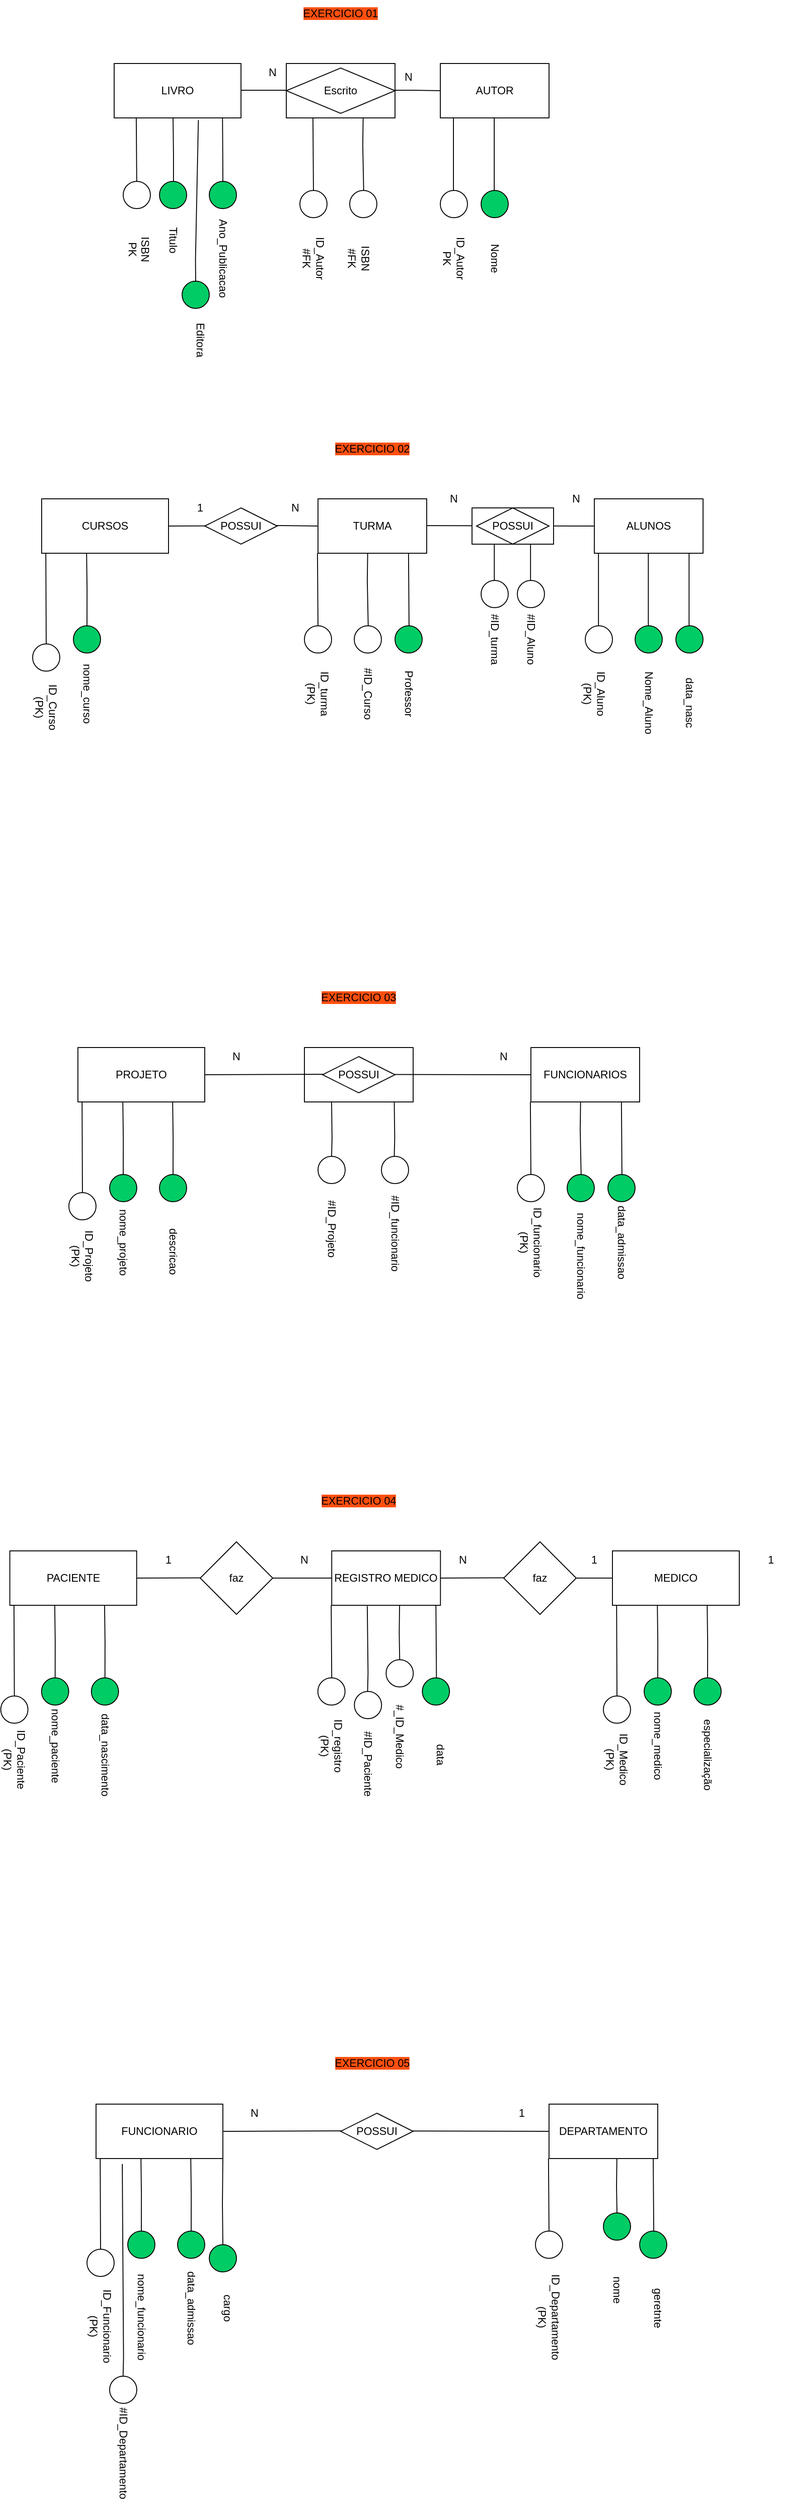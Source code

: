 <mxfile version="24.0.2" type="device">
  <diagram name="Page-1" id="LcC-b1PF1Xd6xPBBCu2K">
    <mxGraphModel dx="3910" dy="1310" grid="1" gridSize="10" guides="1" tooltips="1" connect="1" arrows="1" fold="1" page="1" pageScale="1" pageWidth="850" pageHeight="1100" math="0" shadow="0">
      <root>
        <mxCell id="0" />
        <mxCell id="1" parent="0" />
        <mxCell id="yq6flEP6wWiERsx3pFqE-195" value="" style="rounded=0;whiteSpace=wrap;html=1;" parent="1" vertex="1">
          <mxGeometry x="-490" y="1215" width="120" height="60" as="geometry" />
        </mxCell>
        <mxCell id="yq6flEP6wWiERsx3pFqE-2" value="LIVRO" style="rounded=0;whiteSpace=wrap;html=1;" parent="1" vertex="1">
          <mxGeometry x="-700" y="130" width="140" height="60" as="geometry" />
        </mxCell>
        <mxCell id="yq6flEP6wWiERsx3pFqE-4" value="AUTOR" style="rounded=0;whiteSpace=wrap;html=1;" parent="1" vertex="1">
          <mxGeometry x="-340" y="130" width="120" height="60" as="geometry" />
        </mxCell>
        <mxCell id="yq6flEP6wWiERsx3pFqE-14" value="" style="ellipse;whiteSpace=wrap;html=1;rounded=0;fillColor=#00CC66;" parent="1" vertex="1">
          <mxGeometry x="-650" y="260" width="30" height="30" as="geometry" />
        </mxCell>
        <mxCell id="yq6flEP6wWiERsx3pFqE-16" value="Titulo" style="text;html=1;align=center;verticalAlign=middle;whiteSpace=wrap;rounded=0;rotation=90;" parent="1" vertex="1">
          <mxGeometry x="-665" y="310" width="60" height="30" as="geometry" />
        </mxCell>
        <mxCell id="yq6flEP6wWiERsx3pFqE-22" value="" style="ellipse;whiteSpace=wrap;html=1;rounded=0;" parent="1" vertex="1">
          <mxGeometry x="-690" y="260" width="30" height="30" as="geometry" />
        </mxCell>
        <mxCell id="yq6flEP6wWiERsx3pFqE-35" value="&lt;div&gt;ISBN&lt;/div&gt;&lt;div&gt;PK&lt;/div&gt;&lt;div&gt;&lt;br&gt;&lt;/div&gt;" style="text;html=1;align=center;verticalAlign=middle;whiteSpace=wrap;rounded=0;rotation=90;" parent="1" vertex="1">
          <mxGeometry x="-710" y="320" width="60" height="30" as="geometry" />
        </mxCell>
        <mxCell id="yq6flEP6wWiERsx3pFqE-37" value="" style="ellipse;whiteSpace=wrap;html=1;rounded=0;fillColor=#00CC66;" parent="1" vertex="1">
          <mxGeometry x="-595" y="260" width="30" height="30" as="geometry" />
        </mxCell>
        <mxCell id="yq6flEP6wWiERsx3pFqE-43" value="Ano_Publicacao" style="text;html=1;align=center;verticalAlign=middle;whiteSpace=wrap;rounded=0;rotation=90;" parent="1" vertex="1">
          <mxGeometry x="-610" y="330" width="60" height="30" as="geometry" />
        </mxCell>
        <mxCell id="yq6flEP6wWiERsx3pFqE-45" value="" style="ellipse;whiteSpace=wrap;html=1;" parent="1" vertex="1">
          <mxGeometry x="-340" y="270" width="30" height="30" as="geometry" />
        </mxCell>
        <mxCell id="yq6flEP6wWiERsx3pFqE-46" value="" style="ellipse;whiteSpace=wrap;html=1;fillColor=#00CC66;" parent="1" vertex="1">
          <mxGeometry x="-295" y="270" width="30" height="30" as="geometry" />
        </mxCell>
        <mxCell id="yq6flEP6wWiERsx3pFqE-48" value="" style="endArrow=none;html=1;rounded=0;" parent="1" edge="1">
          <mxGeometry width="50" height="50" relative="1" as="geometry">
            <mxPoint x="-325.5" y="270" as="sourcePoint" />
            <mxPoint x="-325.5" y="190" as="targetPoint" />
          </mxGeometry>
        </mxCell>
        <mxCell id="yq6flEP6wWiERsx3pFqE-49" value="" style="endArrow=none;html=1;rounded=0;" parent="1" edge="1">
          <mxGeometry width="50" height="50" relative="1" as="geometry">
            <mxPoint x="-280.5" y="270" as="sourcePoint" />
            <mxPoint x="-280.5" y="190" as="targetPoint" />
          </mxGeometry>
        </mxCell>
        <mxCell id="yq6flEP6wWiERsx3pFqE-55" value="" style="endArrow=none;html=1;rounded=0;entryX=0.697;entryY=1.063;entryDx=0;entryDy=0;entryPerimeter=0;" parent="1" edge="1">
          <mxGeometry width="50" height="50" relative="1" as="geometry">
            <mxPoint x="-580" y="260" as="sourcePoint" />
            <mxPoint x="-580.4" y="190.0" as="targetPoint" />
            <Array as="points">
              <mxPoint x="-580.04" y="246.22" />
            </Array>
          </mxGeometry>
        </mxCell>
        <mxCell id="yq6flEP6wWiERsx3pFqE-56" value="" style="endArrow=none;html=1;rounded=0;" parent="1" edge="1">
          <mxGeometry width="50" height="50" relative="1" as="geometry">
            <mxPoint x="-675.09" y="260" as="sourcePoint" />
            <mxPoint x="-675.59" y="190" as="targetPoint" />
          </mxGeometry>
        </mxCell>
        <mxCell id="yq6flEP6wWiERsx3pFqE-57" value="" style="endArrow=none;html=1;rounded=0;" parent="1" edge="1">
          <mxGeometry width="50" height="50" relative="1" as="geometry">
            <mxPoint x="-634.5" y="260" as="sourcePoint" />
            <mxPoint x="-635" y="190" as="targetPoint" />
            <Array as="points">
              <mxPoint x="-634.5" y="230" />
            </Array>
          </mxGeometry>
        </mxCell>
        <mxCell id="yq6flEP6wWiERsx3pFqE-59" value="" style="endArrow=none;html=1;rounded=0;" parent="1" edge="1">
          <mxGeometry width="50" height="50" relative="1" as="geometry">
            <mxPoint x="-560" y="159.5" as="sourcePoint" />
            <mxPoint x="-500" y="159.5" as="targetPoint" />
            <Array as="points">
              <mxPoint x="-519.5" y="159.5" />
            </Array>
          </mxGeometry>
        </mxCell>
        <mxCell id="yq6flEP6wWiERsx3pFqE-60" value="" style="endArrow=none;html=1;rounded=0;entryX=0;entryY=0.5;entryDx=0;entryDy=0;" parent="1" target="yq6flEP6wWiERsx3pFqE-4" edge="1">
          <mxGeometry width="50" height="50" relative="1" as="geometry">
            <mxPoint x="-410" y="159.5" as="sourcePoint" />
            <mxPoint x="-350" y="159.5" as="targetPoint" />
            <Array as="points">
              <mxPoint x="-369.5" y="159.5" />
            </Array>
          </mxGeometry>
        </mxCell>
        <mxCell id="yq6flEP6wWiERsx3pFqE-65" value="ID_Autor&lt;div&gt;PK&lt;/div&gt;" style="text;html=1;align=center;verticalAlign=middle;whiteSpace=wrap;rounded=0;rotation=90;" parent="1" vertex="1">
          <mxGeometry x="-355" y="330" width="60" height="30" as="geometry" />
        </mxCell>
        <mxCell id="yq6flEP6wWiERsx3pFqE-66" value="Nome" style="text;html=1;align=center;verticalAlign=middle;whiteSpace=wrap;rounded=0;rotation=90;" parent="1" vertex="1">
          <mxGeometry x="-310" y="330" width="60" height="30" as="geometry" />
        </mxCell>
        <mxCell id="yq6flEP6wWiERsx3pFqE-73" value="N" style="text;html=1;align=center;verticalAlign=middle;whiteSpace=wrap;rounded=0;rotation=0;" parent="1" vertex="1">
          <mxGeometry x="-550" y="130" width="50" height="20" as="geometry" />
        </mxCell>
        <mxCell id="yq6flEP6wWiERsx3pFqE-74" value="N" style="text;html=1;align=center;verticalAlign=middle;whiteSpace=wrap;rounded=0;rotation=0;" parent="1" vertex="1">
          <mxGeometry x="-400" y="135" width="50" height="20" as="geometry" />
        </mxCell>
        <mxCell id="yq6flEP6wWiERsx3pFqE-77" value="" style="ellipse;whiteSpace=wrap;html=1;rounded=0;fillColor=#00CC66;" parent="1" vertex="1">
          <mxGeometry x="-625" y="370" width="30" height="30" as="geometry" />
        </mxCell>
        <mxCell id="yq6flEP6wWiERsx3pFqE-79" value="Editora" style="text;html=1;align=center;verticalAlign=middle;whiteSpace=wrap;rounded=0;rotation=90;" parent="1" vertex="1">
          <mxGeometry x="-635" y="420" width="60" height="30" as="geometry" />
        </mxCell>
        <mxCell id="yq6flEP6wWiERsx3pFqE-80" value="" style="endArrow=none;html=1;rounded=0;entryX=0.664;entryY=1.04;entryDx=0;entryDy=0;entryPerimeter=0;exitX=0.5;exitY=0;exitDx=0;exitDy=0;" parent="1" source="yq6flEP6wWiERsx3pFqE-77" target="yq6flEP6wWiERsx3pFqE-2" edge="1">
          <mxGeometry width="50" height="50" relative="1" as="geometry">
            <mxPoint x="-610.19" y="360" as="sourcePoint" />
            <mxPoint x="-610.59" y="290" as="targetPoint" />
            <Array as="points">
              <mxPoint x="-610.23" y="346.22" />
            </Array>
          </mxGeometry>
        </mxCell>
        <mxCell id="yq6flEP6wWiERsx3pFqE-81" value="" style="ellipse;whiteSpace=wrap;html=1;" parent="1" vertex="1">
          <mxGeometry x="-495" y="270" width="30" height="30" as="geometry" />
        </mxCell>
        <mxCell id="yq6flEP6wWiERsx3pFqE-82" value="ID_Autor&lt;div&gt;#FK&lt;/div&gt;" style="text;html=1;align=center;verticalAlign=middle;whiteSpace=wrap;rounded=0;rotation=90;" parent="1" vertex="1">
          <mxGeometry x="-510" y="330" width="60" height="30" as="geometry" />
        </mxCell>
        <mxCell id="yq6flEP6wWiERsx3pFqE-83" value="" style="ellipse;whiteSpace=wrap;html=1;rounded=0;" parent="1" vertex="1">
          <mxGeometry x="-440" y="270" width="30" height="30" as="geometry" />
        </mxCell>
        <mxCell id="yq6flEP6wWiERsx3pFqE-84" value="&lt;div&gt;ISBN&lt;/div&gt;&lt;div&gt;#FK&lt;/div&gt;" style="text;html=1;align=center;verticalAlign=middle;whiteSpace=wrap;rounded=0;rotation=90;" parent="1" vertex="1">
          <mxGeometry x="-460" y="330" width="60" height="30" as="geometry" />
        </mxCell>
        <mxCell id="yq6flEP6wWiERsx3pFqE-85" value="" style="rounded=0;whiteSpace=wrap;html=1;" parent="1" vertex="1">
          <mxGeometry x="-510" y="130" width="120" height="60" as="geometry" />
        </mxCell>
        <mxCell id="yq6flEP6wWiERsx3pFqE-5" value="Escrito" style="rhombus;whiteSpace=wrap;html=1;" parent="1" vertex="1">
          <mxGeometry x="-510" y="135" width="120" height="50" as="geometry" />
        </mxCell>
        <mxCell id="yq6flEP6wWiERsx3pFqE-86" value="" style="endArrow=none;html=1;rounded=0;exitX=0.5;exitY=0;exitDx=0;exitDy=0;" parent="1" source="yq6flEP6wWiERsx3pFqE-81" edge="1">
          <mxGeometry width="50" height="50" relative="1" as="geometry">
            <mxPoint x="-480.09" y="260" as="sourcePoint" />
            <mxPoint x="-480.59" y="190" as="targetPoint" />
          </mxGeometry>
        </mxCell>
        <mxCell id="yq6flEP6wWiERsx3pFqE-87" value="" style="endArrow=none;html=1;rounded=0;exitX=0.5;exitY=0;exitDx=0;exitDy=0;" parent="1" edge="1">
          <mxGeometry width="50" height="50" relative="1" as="geometry">
            <mxPoint x="-424.59" y="270" as="sourcePoint" />
            <mxPoint x="-425.18" y="190" as="targetPoint" />
            <Array as="points">
              <mxPoint x="-425.59" y="220" />
            </Array>
          </mxGeometry>
        </mxCell>
        <mxCell id="yq6flEP6wWiERsx3pFqE-93" value="&lt;span style=&quot;background-color: rgb(255, 79, 15);&quot;&gt;EXERCICIO 01&lt;/span&gt;" style="text;html=1;align=center;verticalAlign=middle;whiteSpace=wrap;rounded=0;" parent="1" vertex="1">
          <mxGeometry x="-530" y="60" width="160" height="30" as="geometry" />
        </mxCell>
        <mxCell id="yq6flEP6wWiERsx3pFqE-94" value="CURSOS" style="rounded=0;whiteSpace=wrap;html=1;" parent="1" vertex="1">
          <mxGeometry x="-780" y="610" width="140" height="60" as="geometry" />
        </mxCell>
        <mxCell id="yq6flEP6wWiERsx3pFqE-95" value="ALUNOS" style="rounded=0;whiteSpace=wrap;html=1;" parent="1" vertex="1">
          <mxGeometry x="-170" y="610" width="120" height="60" as="geometry" />
        </mxCell>
        <mxCell id="yq6flEP6wWiERsx3pFqE-96" value="" style="ellipse;whiteSpace=wrap;html=1;rounded=0;fillColor=#00CC66;" parent="1" vertex="1">
          <mxGeometry x="-745" y="750" width="30" height="30" as="geometry" />
        </mxCell>
        <mxCell id="yq6flEP6wWiERsx3pFqE-97" value="nome_curso" style="text;html=1;align=center;verticalAlign=middle;whiteSpace=wrap;rounded=0;rotation=90;" parent="1" vertex="1">
          <mxGeometry x="-760" y="810" width="60" height="30" as="geometry" />
        </mxCell>
        <mxCell id="yq6flEP6wWiERsx3pFqE-98" value="" style="ellipse;whiteSpace=wrap;html=1;rounded=0;" parent="1" vertex="1">
          <mxGeometry x="-790" y="770" width="30" height="30" as="geometry" />
        </mxCell>
        <mxCell id="yq6flEP6wWiERsx3pFqE-99" value="&lt;div&gt;ID_Curso (PK)&lt;/div&gt;" style="text;html=1;align=center;verticalAlign=middle;whiteSpace=wrap;rounded=0;rotation=90;" parent="1" vertex="1">
          <mxGeometry x="-805" y="825" width="60" height="30" as="geometry" />
        </mxCell>
        <mxCell id="yq6flEP6wWiERsx3pFqE-102" value="" style="ellipse;whiteSpace=wrap;html=1;" parent="1" vertex="1">
          <mxGeometry x="-180" y="750" width="30" height="30" as="geometry" />
        </mxCell>
        <mxCell id="yq6flEP6wWiERsx3pFqE-103" value="" style="ellipse;whiteSpace=wrap;html=1;fillColor=#00CC66;" parent="1" vertex="1">
          <mxGeometry x="-125" y="750" width="30" height="30" as="geometry" />
        </mxCell>
        <mxCell id="yq6flEP6wWiERsx3pFqE-104" value="" style="endArrow=none;html=1;rounded=0;" parent="1" edge="1">
          <mxGeometry width="50" height="50" relative="1" as="geometry">
            <mxPoint x="-165.42" y="750" as="sourcePoint" />
            <mxPoint x="-165.42" y="670" as="targetPoint" />
          </mxGeometry>
        </mxCell>
        <mxCell id="yq6flEP6wWiERsx3pFqE-105" value="" style="endArrow=none;html=1;rounded=0;" parent="1" edge="1">
          <mxGeometry width="50" height="50" relative="1" as="geometry">
            <mxPoint x="-110.42" y="750" as="sourcePoint" />
            <mxPoint x="-110.42" y="670" as="targetPoint" />
          </mxGeometry>
        </mxCell>
        <mxCell id="yq6flEP6wWiERsx3pFqE-107" value="" style="endArrow=none;html=1;rounded=0;exitX=0.5;exitY=0;exitDx=0;exitDy=0;" parent="1" source="yq6flEP6wWiERsx3pFqE-98" edge="1">
          <mxGeometry width="50" height="50" relative="1" as="geometry">
            <mxPoint x="-774.92" y="740" as="sourcePoint" />
            <mxPoint x="-775.42" y="670" as="targetPoint" />
          </mxGeometry>
        </mxCell>
        <mxCell id="yq6flEP6wWiERsx3pFqE-108" value="" style="endArrow=none;html=1;rounded=0;exitX=0.5;exitY=0;exitDx=0;exitDy=0;" parent="1" source="yq6flEP6wWiERsx3pFqE-96" edge="1">
          <mxGeometry width="50" height="50" relative="1" as="geometry">
            <mxPoint x="-729.92" y="740" as="sourcePoint" />
            <mxPoint x="-730.42" y="670" as="targetPoint" />
            <Array as="points">
              <mxPoint x="-729.92" y="710" />
            </Array>
          </mxGeometry>
        </mxCell>
        <mxCell id="yq6flEP6wWiERsx3pFqE-109" value="" style="endArrow=none;html=1;rounded=0;exitX=1;exitY=0.5;exitDx=0;exitDy=0;entryX=0;entryY=0.5;entryDx=0;entryDy=0;" parent="1" source="yq6flEP6wWiERsx3pFqE-94" target="yq6flEP6wWiERsx3pFqE-122" edge="1">
          <mxGeometry width="50" height="50" relative="1" as="geometry">
            <mxPoint x="-555" y="639.5" as="sourcePoint" />
            <mxPoint x="-480" y="640" as="targetPoint" />
            <Array as="points">
              <mxPoint x="-514.5" y="639.5" />
            </Array>
          </mxGeometry>
        </mxCell>
        <mxCell id="yq6flEP6wWiERsx3pFqE-110" value="" style="endArrow=none;html=1;rounded=0;entryX=0;entryY=0.5;entryDx=0;entryDy=0;" parent="1" target="yq6flEP6wWiERsx3pFqE-95" edge="1">
          <mxGeometry width="50" height="50" relative="1" as="geometry">
            <mxPoint x="-405" y="639.5" as="sourcePoint" />
            <mxPoint x="-345" y="639.5" as="targetPoint" />
            <Array as="points">
              <mxPoint x="-364.5" y="639.5" />
            </Array>
          </mxGeometry>
        </mxCell>
        <mxCell id="yq6flEP6wWiERsx3pFqE-111" value="ID_Aluno (PK)" style="text;html=1;align=center;verticalAlign=middle;whiteSpace=wrap;rounded=0;rotation=90;" parent="1" vertex="1">
          <mxGeometry x="-200" y="810" width="60" height="30" as="geometry" />
        </mxCell>
        <mxCell id="yq6flEP6wWiERsx3pFqE-112" value="Nome_Aluno" style="text;html=1;align=center;verticalAlign=middle;whiteSpace=wrap;rounded=0;rotation=90;" parent="1" vertex="1">
          <mxGeometry x="-140" y="820" width="60" height="30" as="geometry" />
        </mxCell>
        <mxCell id="yq6flEP6wWiERsx3pFqE-119" value="ID_turma (PK)" style="text;html=1;align=center;verticalAlign=middle;whiteSpace=wrap;rounded=0;rotation=90;" parent="1" vertex="1">
          <mxGeometry x="-505" y="810" width="60" height="30" as="geometry" />
        </mxCell>
        <mxCell id="yq6flEP6wWiERsx3pFqE-120" value="" style="ellipse;whiteSpace=wrap;html=1;rounded=0;" parent="1" vertex="1">
          <mxGeometry x="-435" y="750" width="30" height="30" as="geometry" />
        </mxCell>
        <mxCell id="yq6flEP6wWiERsx3pFqE-121" value="&lt;div&gt;Professor&lt;/div&gt;" style="text;html=1;align=center;verticalAlign=middle;whiteSpace=wrap;rounded=0;rotation=90;" parent="1" vertex="1">
          <mxGeometry x="-405" y="810" width="60" height="30" as="geometry" />
        </mxCell>
        <mxCell id="yq6flEP6wWiERsx3pFqE-122" value="TURMA" style="rounded=0;whiteSpace=wrap;html=1;" parent="1" vertex="1">
          <mxGeometry x="-475" y="610" width="120" height="60" as="geometry" />
        </mxCell>
        <mxCell id="yq6flEP6wWiERsx3pFqE-124" value="" style="endArrow=none;html=1;rounded=0;exitX=0.5;exitY=0;exitDx=0;exitDy=0;" parent="1" edge="1">
          <mxGeometry width="50" height="50" relative="1" as="geometry">
            <mxPoint x="-475" y="750" as="sourcePoint" />
            <mxPoint x="-475.59" y="670" as="targetPoint" />
          </mxGeometry>
        </mxCell>
        <mxCell id="yq6flEP6wWiERsx3pFqE-125" value="" style="endArrow=none;html=1;rounded=0;exitX=0.5;exitY=0;exitDx=0;exitDy=0;" parent="1" edge="1">
          <mxGeometry width="50" height="50" relative="1" as="geometry">
            <mxPoint x="-419.59" y="750" as="sourcePoint" />
            <mxPoint x="-420.18" y="670" as="targetPoint" />
            <Array as="points">
              <mxPoint x="-420.59" y="700" />
            </Array>
          </mxGeometry>
        </mxCell>
        <mxCell id="yq6flEP6wWiERsx3pFqE-126" value="&lt;span style=&quot;background-color: rgb(255, 79, 15);&quot;&gt;EXERCICIO 02&lt;/span&gt;" style="text;html=1;align=center;verticalAlign=middle;whiteSpace=wrap;rounded=0;" parent="1" vertex="1">
          <mxGeometry x="-495" y="540" width="160" height="30" as="geometry" />
        </mxCell>
        <mxCell id="yq6flEP6wWiERsx3pFqE-128" value="" style="ellipse;whiteSpace=wrap;html=1;fillColor=#00CC66;" parent="1" vertex="1">
          <mxGeometry x="-80" y="750" width="30" height="30" as="geometry" />
        </mxCell>
        <mxCell id="yq6flEP6wWiERsx3pFqE-129" value="" style="endArrow=none;html=1;rounded=0;" parent="1" edge="1">
          <mxGeometry width="50" height="50" relative="1" as="geometry">
            <mxPoint x="-65.42" y="750" as="sourcePoint" />
            <mxPoint x="-65.42" y="670" as="targetPoint" />
          </mxGeometry>
        </mxCell>
        <mxCell id="yq6flEP6wWiERsx3pFqE-130" value="data_nasc" style="text;html=1;align=center;verticalAlign=middle;whiteSpace=wrap;rounded=0;rotation=90;" parent="1" vertex="1">
          <mxGeometry x="-95" y="815" width="60" height="40" as="geometry" />
        </mxCell>
        <mxCell id="yq6flEP6wWiERsx3pFqE-131" value="" style="rounded=0;whiteSpace=wrap;html=1;" parent="1" vertex="1">
          <mxGeometry x="-305" y="620" width="90" height="40" as="geometry" />
        </mxCell>
        <mxCell id="yq6flEP6wWiERsx3pFqE-132" value="POSSUI" style="rhombus;whiteSpace=wrap;html=1;" parent="1" vertex="1">
          <mxGeometry x="-300" y="620" width="80" height="40" as="geometry" />
        </mxCell>
        <mxCell id="yq6flEP6wWiERsx3pFqE-133" value="#ID_turma" style="text;html=1;align=center;verticalAlign=middle;whiteSpace=wrap;rounded=0;rotation=90;" parent="1" vertex="1">
          <mxGeometry x="-310" y="750" width="60" height="30" as="geometry" />
        </mxCell>
        <mxCell id="yq6flEP6wWiERsx3pFqE-134" value="#ID_Aluno" style="text;html=1;align=center;verticalAlign=middle;whiteSpace=wrap;rounded=0;rotation=90;" parent="1" vertex="1">
          <mxGeometry x="-270" y="750" width="60" height="30" as="geometry" />
        </mxCell>
        <mxCell id="yq6flEP6wWiERsx3pFqE-135" value="" style="ellipse;whiteSpace=wrap;html=1;" parent="1" vertex="1">
          <mxGeometry x="-295" y="700" width="30" height="30" as="geometry" />
        </mxCell>
        <mxCell id="yq6flEP6wWiERsx3pFqE-136" value="" style="ellipse;whiteSpace=wrap;html=1;" parent="1" vertex="1">
          <mxGeometry x="-255" y="700" width="30" height="30" as="geometry" />
        </mxCell>
        <mxCell id="yq6flEP6wWiERsx3pFqE-137" value="" style="endArrow=none;html=1;rounded=0;" parent="1" edge="1">
          <mxGeometry width="50" height="50" relative="1" as="geometry">
            <mxPoint x="-280.42" y="700" as="sourcePoint" />
            <mxPoint x="-280.42" y="660" as="targetPoint" />
            <Array as="points" />
          </mxGeometry>
        </mxCell>
        <mxCell id="yq6flEP6wWiERsx3pFqE-138" value="" style="endArrow=none;html=1;rounded=0;" parent="1" edge="1">
          <mxGeometry width="50" height="50" relative="1" as="geometry">
            <mxPoint x="-240.42" y="700" as="sourcePoint" />
            <mxPoint x="-240.42" y="660" as="targetPoint" />
            <Array as="points" />
          </mxGeometry>
        </mxCell>
        <mxCell id="yq6flEP6wWiERsx3pFqE-139" value="N" style="text;html=1;align=center;verticalAlign=middle;whiteSpace=wrap;rounded=0;rotation=0;" parent="1" vertex="1">
          <mxGeometry x="-350" y="600" width="50" height="20" as="geometry" />
        </mxCell>
        <mxCell id="yq6flEP6wWiERsx3pFqE-141" value="N" style="text;html=1;align=center;verticalAlign=middle;whiteSpace=wrap;rounded=0;rotation=0;" parent="1" vertex="1">
          <mxGeometry x="-215" y="600" width="50" height="20" as="geometry" />
        </mxCell>
        <mxCell id="yq6flEP6wWiERsx3pFqE-143" value="POSSUI" style="rhombus;whiteSpace=wrap;html=1;" parent="1" vertex="1">
          <mxGeometry x="-600" y="620" width="80" height="40" as="geometry" />
        </mxCell>
        <mxCell id="yq6flEP6wWiERsx3pFqE-144" value="N" style="text;html=1;align=center;verticalAlign=middle;whiteSpace=wrap;rounded=0;rotation=0;" parent="1" vertex="1">
          <mxGeometry x="-525" y="610" width="50" height="20" as="geometry" />
        </mxCell>
        <mxCell id="yq6flEP6wWiERsx3pFqE-145" value="1" style="text;html=1;align=center;verticalAlign=middle;whiteSpace=wrap;rounded=0;rotation=0;" parent="1" vertex="1">
          <mxGeometry x="-630" y="610" width="50" height="20" as="geometry" />
        </mxCell>
        <mxCell id="yq6flEP6wWiERsx3pFqE-146" value="#ID_Curso" style="text;html=1;align=center;verticalAlign=middle;whiteSpace=wrap;rounded=0;rotation=90;" parent="1" vertex="1">
          <mxGeometry x="-450" y="810" width="60" height="30" as="geometry" />
        </mxCell>
        <mxCell id="yq6flEP6wWiERsx3pFqE-147" value="" style="ellipse;whiteSpace=wrap;html=1;rounded=0;fillColor=#00CC66;" parent="1" vertex="1">
          <mxGeometry x="-390" y="750" width="30" height="30" as="geometry" />
        </mxCell>
        <mxCell id="yq6flEP6wWiERsx3pFqE-148" value="" style="endArrow=none;html=1;rounded=0;exitX=0.5;exitY=0;exitDx=0;exitDy=0;" parent="1" edge="1">
          <mxGeometry width="50" height="50" relative="1" as="geometry">
            <mxPoint x="-374.5" y="750" as="sourcePoint" />
            <mxPoint x="-375.09" y="670" as="targetPoint" />
            <Array as="points" />
          </mxGeometry>
        </mxCell>
        <mxCell id="yq6flEP6wWiERsx3pFqE-149" value="PROJETO" style="rounded=0;whiteSpace=wrap;html=1;" parent="1" vertex="1">
          <mxGeometry x="-740" y="1215" width="140" height="60" as="geometry" />
        </mxCell>
        <mxCell id="yq6flEP6wWiERsx3pFqE-151" value="" style="ellipse;whiteSpace=wrap;html=1;rounded=0;fillColor=#00CC66;" parent="1" vertex="1">
          <mxGeometry x="-705" y="1355" width="30" height="30" as="geometry" />
        </mxCell>
        <mxCell id="yq6flEP6wWiERsx3pFqE-152" value="nome_projeto" style="text;html=1;align=center;verticalAlign=middle;whiteSpace=wrap;rounded=0;rotation=90;" parent="1" vertex="1">
          <mxGeometry x="-720" y="1415" width="60" height="30" as="geometry" />
        </mxCell>
        <mxCell id="yq6flEP6wWiERsx3pFqE-153" value="" style="ellipse;whiteSpace=wrap;html=1;rounded=0;" parent="1" vertex="1">
          <mxGeometry x="-750" y="1375" width="30" height="30" as="geometry" />
        </mxCell>
        <mxCell id="yq6flEP6wWiERsx3pFqE-154" value="&lt;div&gt;ID_Projeto (PK)&lt;/div&gt;" style="text;html=1;align=center;verticalAlign=middle;whiteSpace=wrap;rounded=0;rotation=90;" parent="1" vertex="1">
          <mxGeometry x="-765" y="1430" width="60" height="30" as="geometry" />
        </mxCell>
        <mxCell id="yq6flEP6wWiERsx3pFqE-159" value="" style="endArrow=none;html=1;rounded=0;exitX=0.5;exitY=0;exitDx=0;exitDy=0;" parent="1" source="yq6flEP6wWiERsx3pFqE-153" edge="1">
          <mxGeometry width="50" height="50" relative="1" as="geometry">
            <mxPoint x="-734.92" y="1345" as="sourcePoint" />
            <mxPoint x="-735.42" y="1275" as="targetPoint" />
          </mxGeometry>
        </mxCell>
        <mxCell id="yq6flEP6wWiERsx3pFqE-160" value="" style="endArrow=none;html=1;rounded=0;exitX=0.5;exitY=0;exitDx=0;exitDy=0;" parent="1" source="yq6flEP6wWiERsx3pFqE-151" edge="1">
          <mxGeometry width="50" height="50" relative="1" as="geometry">
            <mxPoint x="-689.92" y="1345" as="sourcePoint" />
            <mxPoint x="-690.42" y="1275" as="targetPoint" />
            <Array as="points">
              <mxPoint x="-689.92" y="1315" />
            </Array>
          </mxGeometry>
        </mxCell>
        <mxCell id="yq6flEP6wWiERsx3pFqE-161" value="" style="endArrow=none;html=1;rounded=0;exitX=1;exitY=0.5;exitDx=0;exitDy=0;entryX=0;entryY=0.5;entryDx=0;entryDy=0;" parent="1" source="yq6flEP6wWiERsx3pFqE-149" target="yq6flEP6wWiERsx3pFqE-169" edge="1">
          <mxGeometry width="50" height="50" relative="1" as="geometry">
            <mxPoint x="-515" y="1244.5" as="sourcePoint" />
            <mxPoint x="-440" y="1245" as="targetPoint" />
            <Array as="points">
              <mxPoint x="-474.5" y="1244.5" />
            </Array>
          </mxGeometry>
        </mxCell>
        <mxCell id="yq6flEP6wWiERsx3pFqE-166" value="ID_funcionario (PK)" style="text;html=1;align=center;verticalAlign=middle;whiteSpace=wrap;rounded=0;rotation=90;" parent="1" vertex="1">
          <mxGeometry x="-270" y="1415" width="60" height="30" as="geometry" />
        </mxCell>
        <mxCell id="yq6flEP6wWiERsx3pFqE-167" value="" style="ellipse;whiteSpace=wrap;html=1;rounded=0;fillColor=#00CC66;" parent="1" vertex="1">
          <mxGeometry x="-200" y="1355" width="30" height="30" as="geometry" />
        </mxCell>
        <mxCell id="yq6flEP6wWiERsx3pFqE-168" value="&lt;div&gt;data_admissao&lt;/div&gt;" style="text;html=1;align=center;verticalAlign=middle;whiteSpace=wrap;rounded=0;rotation=90;" parent="1" vertex="1">
          <mxGeometry x="-170" y="1415" width="60" height="30" as="geometry" />
        </mxCell>
        <mxCell id="yq6flEP6wWiERsx3pFqE-169" value="FUNCIONARIOS" style="rounded=0;whiteSpace=wrap;html=1;" parent="1" vertex="1">
          <mxGeometry x="-240" y="1215" width="120" height="60" as="geometry" />
        </mxCell>
        <mxCell id="yq6flEP6wWiERsx3pFqE-170" value="" style="endArrow=none;html=1;rounded=0;exitX=0.5;exitY=0;exitDx=0;exitDy=0;" parent="1" edge="1">
          <mxGeometry width="50" height="50" relative="1" as="geometry">
            <mxPoint x="-240" y="1355" as="sourcePoint" />
            <mxPoint x="-240.59" y="1275" as="targetPoint" />
          </mxGeometry>
        </mxCell>
        <mxCell id="yq6flEP6wWiERsx3pFqE-171" value="" style="endArrow=none;html=1;rounded=0;exitX=0.5;exitY=0;exitDx=0;exitDy=0;" parent="1" edge="1">
          <mxGeometry width="50" height="50" relative="1" as="geometry">
            <mxPoint x="-184.59" y="1355" as="sourcePoint" />
            <mxPoint x="-185.18" y="1275" as="targetPoint" />
            <Array as="points">
              <mxPoint x="-185.59" y="1305" />
            </Array>
          </mxGeometry>
        </mxCell>
        <mxCell id="yq6flEP6wWiERsx3pFqE-172" value="&lt;span style=&quot;background-color: rgb(255, 79, 15);&quot;&gt;EXERCICIO 03&lt;/span&gt;" style="text;html=1;align=center;verticalAlign=middle;whiteSpace=wrap;rounded=0;" parent="1" vertex="1">
          <mxGeometry x="-510" y="1145" width="160" height="30" as="geometry" />
        </mxCell>
        <mxCell id="yq6flEP6wWiERsx3pFqE-186" value="POSSUI" style="rhombus;whiteSpace=wrap;html=1;" parent="1" vertex="1">
          <mxGeometry x="-470" y="1225" width="80" height="40" as="geometry" />
        </mxCell>
        <mxCell id="yq6flEP6wWiERsx3pFqE-187" value="N" style="text;html=1;align=center;verticalAlign=middle;whiteSpace=wrap;rounded=0;rotation=0;" parent="1" vertex="1">
          <mxGeometry x="-295" y="1215" width="50" height="20" as="geometry" />
        </mxCell>
        <mxCell id="yq6flEP6wWiERsx3pFqE-188" value="N" style="text;html=1;align=center;verticalAlign=middle;whiteSpace=wrap;rounded=0;rotation=0;" parent="1" vertex="1">
          <mxGeometry x="-590" y="1215" width="50" height="20" as="geometry" />
        </mxCell>
        <mxCell id="yq6flEP6wWiERsx3pFqE-189" value="nome_funcionario" style="text;html=1;align=center;verticalAlign=middle;whiteSpace=wrap;rounded=0;rotation=90;" parent="1" vertex="1">
          <mxGeometry x="-215" y="1430" width="60" height="30" as="geometry" />
        </mxCell>
        <mxCell id="yq6flEP6wWiERsx3pFqE-190" value="" style="ellipse;whiteSpace=wrap;html=1;rounded=0;fillColor=#00CC66;" parent="1" vertex="1">
          <mxGeometry x="-155" y="1355" width="30" height="30" as="geometry" />
        </mxCell>
        <mxCell id="yq6flEP6wWiERsx3pFqE-191" value="" style="endArrow=none;html=1;rounded=0;exitX=0.5;exitY=0;exitDx=0;exitDy=0;" parent="1" edge="1">
          <mxGeometry width="50" height="50" relative="1" as="geometry">
            <mxPoint x="-139.5" y="1355" as="sourcePoint" />
            <mxPoint x="-140.09" y="1275" as="targetPoint" />
            <Array as="points" />
          </mxGeometry>
        </mxCell>
        <mxCell id="yq6flEP6wWiERsx3pFqE-192" value="" style="ellipse;whiteSpace=wrap;html=1;rounded=0;fillColor=#00CC66;" parent="1" vertex="1">
          <mxGeometry x="-650" y="1355" width="30" height="30" as="geometry" />
        </mxCell>
        <mxCell id="yq6flEP6wWiERsx3pFqE-193" value="" style="endArrow=none;html=1;rounded=0;exitX=0.5;exitY=0;exitDx=0;exitDy=0;" parent="1" edge="1">
          <mxGeometry width="50" height="50" relative="1" as="geometry">
            <mxPoint x="-635" y="1355" as="sourcePoint" />
            <mxPoint x="-635.42" y="1275" as="targetPoint" />
            <Array as="points">
              <mxPoint x="-634.92" y="1315" />
            </Array>
          </mxGeometry>
        </mxCell>
        <mxCell id="yq6flEP6wWiERsx3pFqE-194" value="descricao" style="text;html=1;align=center;verticalAlign=middle;whiteSpace=wrap;rounded=0;rotation=90;" parent="1" vertex="1">
          <mxGeometry x="-665" y="1425" width="60" height="30" as="geometry" />
        </mxCell>
        <mxCell id="yq6flEP6wWiERsx3pFqE-196" value="#ID_Projeto" style="text;html=1;align=center;verticalAlign=middle;whiteSpace=wrap;rounded=0;rotation=90;" parent="1" vertex="1">
          <mxGeometry x="-490" y="1400" width="60" height="30" as="geometry" />
        </mxCell>
        <mxCell id="yq6flEP6wWiERsx3pFqE-197" value="#ID_funcionario" style="text;html=1;align=center;verticalAlign=middle;whiteSpace=wrap;rounded=0;rotation=90;" parent="1" vertex="1">
          <mxGeometry x="-420" y="1405" width="60" height="30" as="geometry" />
        </mxCell>
        <mxCell id="yq6flEP6wWiERsx3pFqE-198" value="" style="ellipse;whiteSpace=wrap;html=1;rounded=0;" parent="1" vertex="1">
          <mxGeometry x="-475" y="1335" width="30" height="30" as="geometry" />
        </mxCell>
        <mxCell id="yq6flEP6wWiERsx3pFqE-199" value="" style="ellipse;whiteSpace=wrap;html=1;rounded=0;" parent="1" vertex="1">
          <mxGeometry x="-405" y="1335" width="30" height="30" as="geometry" />
        </mxCell>
        <mxCell id="yq6flEP6wWiERsx3pFqE-200" value="" style="endArrow=none;html=1;rounded=0;" parent="1" edge="1">
          <mxGeometry width="50" height="50" relative="1" as="geometry">
            <mxPoint x="-460" y="1335" as="sourcePoint" />
            <mxPoint x="-460" y="1275" as="targetPoint" />
            <Array as="points">
              <mxPoint x="-459.5" y="1315" />
            </Array>
          </mxGeometry>
        </mxCell>
        <mxCell id="yq6flEP6wWiERsx3pFqE-201" value="" style="endArrow=none;html=1;rounded=0;" parent="1" edge="1">
          <mxGeometry width="50" height="50" relative="1" as="geometry">
            <mxPoint x="-390.83" y="1335" as="sourcePoint" />
            <mxPoint x="-390.83" y="1275" as="targetPoint" />
            <Array as="points">
              <mxPoint x="-390.33" y="1315" />
            </Array>
          </mxGeometry>
        </mxCell>
        <mxCell id="yq6flEP6wWiERsx3pFqE-202" value="" style="ellipse;whiteSpace=wrap;html=1;rounded=0;" parent="1" vertex="1">
          <mxGeometry x="-255" y="1355" width="30" height="30" as="geometry" />
        </mxCell>
        <mxCell id="yq6flEP6wWiERsx3pFqE-203" value="" style="ellipse;whiteSpace=wrap;html=1;rounded=0;" parent="1" vertex="1">
          <mxGeometry x="-490" y="750" width="30" height="30" as="geometry" />
        </mxCell>
        <mxCell id="yq6flEP6wWiERsx3pFqE-205" value="PACIENTE" style="rounded=0;whiteSpace=wrap;html=1;" parent="1" vertex="1">
          <mxGeometry x="-815.15" y="1770" width="140" height="60" as="geometry" />
        </mxCell>
        <mxCell id="yq6flEP6wWiERsx3pFqE-206" value="" style="ellipse;whiteSpace=wrap;html=1;rounded=0;fillColor=#00CC66;" parent="1" vertex="1">
          <mxGeometry x="-780.15" y="1910" width="30" height="30" as="geometry" />
        </mxCell>
        <mxCell id="yq6flEP6wWiERsx3pFqE-207" value="nome_paciente" style="text;html=1;align=center;verticalAlign=middle;whiteSpace=wrap;rounded=0;rotation=90;" parent="1" vertex="1">
          <mxGeometry x="-795.15" y="1970" width="60" height="30" as="geometry" />
        </mxCell>
        <mxCell id="yq6flEP6wWiERsx3pFqE-208" value="" style="ellipse;whiteSpace=wrap;html=1;rounded=0;" parent="1" vertex="1">
          <mxGeometry x="-825.15" y="1930" width="30" height="30" as="geometry" />
        </mxCell>
        <mxCell id="yq6flEP6wWiERsx3pFqE-209" value="&lt;div&gt;ID_Paciente (PK)&lt;/div&gt;" style="text;html=1;align=center;verticalAlign=middle;whiteSpace=wrap;rounded=0;rotation=90;" parent="1" vertex="1">
          <mxGeometry x="-840.15" y="1985" width="60" height="30" as="geometry" />
        </mxCell>
        <mxCell id="yq6flEP6wWiERsx3pFqE-210" value="" style="endArrow=none;html=1;rounded=0;exitX=0.5;exitY=0;exitDx=0;exitDy=0;" parent="1" source="yq6flEP6wWiERsx3pFqE-208" edge="1">
          <mxGeometry width="50" height="50" relative="1" as="geometry">
            <mxPoint x="-810.07" y="1900" as="sourcePoint" />
            <mxPoint x="-810.57" y="1830" as="targetPoint" />
          </mxGeometry>
        </mxCell>
        <mxCell id="yq6flEP6wWiERsx3pFqE-211" value="" style="endArrow=none;html=1;rounded=0;exitX=0.5;exitY=0;exitDx=0;exitDy=0;" parent="1" source="yq6flEP6wWiERsx3pFqE-206" edge="1">
          <mxGeometry width="50" height="50" relative="1" as="geometry">
            <mxPoint x="-765.07" y="1900" as="sourcePoint" />
            <mxPoint x="-765.57" y="1830" as="targetPoint" />
            <Array as="points">
              <mxPoint x="-765.07" y="1870" />
            </Array>
          </mxGeometry>
        </mxCell>
        <mxCell id="yq6flEP6wWiERsx3pFqE-212" value="" style="endArrow=none;html=1;rounded=0;exitX=1;exitY=0.5;exitDx=0;exitDy=0;entryX=0;entryY=0.5;entryDx=0;entryDy=0;" parent="1" source="QvKJupWxdAXX2G3viTEl-14" target="yq6flEP6wWiERsx3pFqE-216" edge="1">
          <mxGeometry width="50" height="50" relative="1" as="geometry">
            <mxPoint x="-590.15" y="1799.5" as="sourcePoint" />
            <mxPoint x="-515.15" y="1800" as="targetPoint" />
            <Array as="points" />
          </mxGeometry>
        </mxCell>
        <mxCell id="yq6flEP6wWiERsx3pFqE-213" value="ID_registro (PK)" style="text;html=1;align=center;verticalAlign=middle;whiteSpace=wrap;rounded=0;rotation=90;" parent="1" vertex="1">
          <mxGeometry x="-490.15" y="1970" width="60" height="30" as="geometry" />
        </mxCell>
        <mxCell id="yq6flEP6wWiERsx3pFqE-214" value="" style="ellipse;whiteSpace=wrap;html=1;rounded=0;fillColor=#FFFFFF;" parent="1" vertex="1">
          <mxGeometry x="-399.85" y="1890" width="30" height="30" as="geometry" />
        </mxCell>
        <mxCell id="yq6flEP6wWiERsx3pFqE-215" value="&lt;div&gt;data&lt;/div&gt;" style="text;html=1;align=center;verticalAlign=middle;whiteSpace=wrap;rounded=0;rotation=90;" parent="1" vertex="1">
          <mxGeometry x="-369.85" y="1980" width="60" height="30" as="geometry" />
        </mxCell>
        <mxCell id="yq6flEP6wWiERsx3pFqE-216" value="REGISTRO MEDICO" style="rounded=0;whiteSpace=wrap;html=1;" parent="1" vertex="1">
          <mxGeometry x="-459.85" y="1770" width="120" height="60" as="geometry" />
        </mxCell>
        <mxCell id="yq6flEP6wWiERsx3pFqE-217" value="" style="endArrow=none;html=1;rounded=0;exitX=0.5;exitY=0;exitDx=0;exitDy=0;" parent="1" edge="1">
          <mxGeometry width="50" height="50" relative="1" as="geometry">
            <mxPoint x="-459.85" y="1910" as="sourcePoint" />
            <mxPoint x="-460.44" y="1830" as="targetPoint" />
          </mxGeometry>
        </mxCell>
        <mxCell id="yq6flEP6wWiERsx3pFqE-218" value="" style="endArrow=none;html=1;rounded=0;" parent="1" edge="1">
          <mxGeometry width="50" height="50" relative="1" as="geometry">
            <mxPoint x="-384.85" y="1890" as="sourcePoint" />
            <mxPoint x="-384.94" y="1830" as="targetPoint" />
            <Array as="points">
              <mxPoint x="-385.35" y="1860" />
            </Array>
          </mxGeometry>
        </mxCell>
        <mxCell id="yq6flEP6wWiERsx3pFqE-219" value="&lt;span style=&quot;background-color: rgb(255, 79, 15);&quot;&gt;EXERCICIO 04&lt;/span&gt;" style="text;html=1;align=center;verticalAlign=middle;whiteSpace=wrap;rounded=0;" parent="1" vertex="1">
          <mxGeometry x="-510" y="1700" width="160" height="30" as="geometry" />
        </mxCell>
        <mxCell id="yq6flEP6wWiERsx3pFqE-221" value="N" style="text;html=1;align=center;verticalAlign=middle;whiteSpace=wrap;rounded=0;rotation=0;" parent="1" vertex="1">
          <mxGeometry x="-515" y="1770" width="50" height="20" as="geometry" />
        </mxCell>
        <mxCell id="yq6flEP6wWiERsx3pFqE-222" value="1" style="text;html=1;align=center;verticalAlign=middle;whiteSpace=wrap;rounded=0;rotation=0;" parent="1" vertex="1">
          <mxGeometry x="-665.15" y="1770" width="50" height="20" as="geometry" />
        </mxCell>
        <mxCell id="yq6flEP6wWiERsx3pFqE-223" value="#_ID_Medico" style="text;html=1;align=center;verticalAlign=middle;whiteSpace=wrap;rounded=0;rotation=90;" parent="1" vertex="1">
          <mxGeometry x="-414.85" y="1960" width="60" height="30" as="geometry" />
        </mxCell>
        <mxCell id="yq6flEP6wWiERsx3pFqE-224" value="" style="ellipse;whiteSpace=wrap;html=1;rounded=0;fillColor=#00CC66;" parent="1" vertex="1">
          <mxGeometry x="-359.85" y="1910" width="30" height="30" as="geometry" />
        </mxCell>
        <mxCell id="yq6flEP6wWiERsx3pFqE-225" value="" style="endArrow=none;html=1;rounded=0;exitX=0.5;exitY=0;exitDx=0;exitDy=0;" parent="1" edge="1">
          <mxGeometry width="50" height="50" relative="1" as="geometry">
            <mxPoint x="-344.26" y="1910" as="sourcePoint" />
            <mxPoint x="-344.85" y="1830" as="targetPoint" />
            <Array as="points" />
          </mxGeometry>
        </mxCell>
        <mxCell id="yq6flEP6wWiERsx3pFqE-226" value="" style="ellipse;whiteSpace=wrap;html=1;rounded=0;fillColor=#00CC66;" parent="1" vertex="1">
          <mxGeometry x="-725.15" y="1910" width="30" height="30" as="geometry" />
        </mxCell>
        <mxCell id="yq6flEP6wWiERsx3pFqE-227" value="" style="endArrow=none;html=1;rounded=0;exitX=0.5;exitY=0;exitDx=0;exitDy=0;" parent="1" edge="1">
          <mxGeometry width="50" height="50" relative="1" as="geometry">
            <mxPoint x="-710.15" y="1910" as="sourcePoint" />
            <mxPoint x="-710.57" y="1830" as="targetPoint" />
            <Array as="points">
              <mxPoint x="-710.07" y="1870" />
            </Array>
          </mxGeometry>
        </mxCell>
        <mxCell id="yq6flEP6wWiERsx3pFqE-228" value="data_nascimento" style="text;html=1;align=center;verticalAlign=middle;whiteSpace=wrap;rounded=0;rotation=90;" parent="1" vertex="1">
          <mxGeometry x="-740.15" y="1980" width="60" height="30" as="geometry" />
        </mxCell>
        <mxCell id="yq6flEP6wWiERsx3pFqE-230" value="#ID_Paciente" style="text;html=1;align=center;verticalAlign=middle;whiteSpace=wrap;rounded=0;rotation=90;" parent="1" vertex="1">
          <mxGeometry x="-449.85" y="1990" width="60" height="30" as="geometry" />
        </mxCell>
        <mxCell id="yq6flEP6wWiERsx3pFqE-232" value="" style="ellipse;whiteSpace=wrap;html=1;rounded=0;" parent="1" vertex="1">
          <mxGeometry x="-434.85" y="1925" width="30" height="30" as="geometry" />
        </mxCell>
        <mxCell id="yq6flEP6wWiERsx3pFqE-234" value="" style="endArrow=none;html=1;rounded=0;entryX=0.327;entryY=1.012;entryDx=0;entryDy=0;entryPerimeter=0;" parent="1" target="yq6flEP6wWiERsx3pFqE-216" edge="1">
          <mxGeometry width="50" height="50" relative="1" as="geometry">
            <mxPoint x="-420.27" y="1925" as="sourcePoint" />
            <mxPoint x="-419.85" y="1840" as="targetPoint" />
            <Array as="points">
              <mxPoint x="-419.77" y="1905" />
            </Array>
          </mxGeometry>
        </mxCell>
        <mxCell id="yq6flEP6wWiERsx3pFqE-235" value="" style="ellipse;whiteSpace=wrap;html=1;rounded=0;" parent="1" vertex="1">
          <mxGeometry x="-475.15" y="1910" width="30" height="30" as="geometry" />
        </mxCell>
        <mxCell id="vLZvN4WOpQpsGc3Mh0dI-1" value="FUNCIONARIO" style="rounded=0;whiteSpace=wrap;html=1;" parent="1" vertex="1">
          <mxGeometry x="-720" y="2380" width="140" height="60" as="geometry" />
        </mxCell>
        <mxCell id="vLZvN4WOpQpsGc3Mh0dI-2" value="" style="ellipse;whiteSpace=wrap;html=1;rounded=0;fillColor=#00CC66;" parent="1" vertex="1">
          <mxGeometry x="-685" y="2520" width="30" height="30" as="geometry" />
        </mxCell>
        <mxCell id="vLZvN4WOpQpsGc3Mh0dI-3" value="nome_funcionario" style="text;html=1;align=center;verticalAlign=middle;whiteSpace=wrap;rounded=0;rotation=90;" parent="1" vertex="1">
          <mxGeometry x="-700" y="2600" width="60" height="30" as="geometry" />
        </mxCell>
        <mxCell id="vLZvN4WOpQpsGc3Mh0dI-4" value="" style="ellipse;whiteSpace=wrap;html=1;rounded=0;" parent="1" vertex="1">
          <mxGeometry x="-730" y="2540" width="30" height="30" as="geometry" />
        </mxCell>
        <mxCell id="vLZvN4WOpQpsGc3Mh0dI-5" value="&lt;div&gt;ID_Funcionario (PK)&lt;/div&gt;" style="text;html=1;align=center;verticalAlign=middle;whiteSpace=wrap;rounded=0;rotation=90;" parent="1" vertex="1">
          <mxGeometry x="-745" y="2610" width="60" height="30" as="geometry" />
        </mxCell>
        <mxCell id="vLZvN4WOpQpsGc3Mh0dI-6" value="" style="endArrow=none;html=1;rounded=0;exitX=0.5;exitY=0;exitDx=0;exitDy=0;" parent="1" source="vLZvN4WOpQpsGc3Mh0dI-4" edge="1">
          <mxGeometry width="50" height="50" relative="1" as="geometry">
            <mxPoint x="-714.92" y="2510" as="sourcePoint" />
            <mxPoint x="-715.42" y="2440" as="targetPoint" />
          </mxGeometry>
        </mxCell>
        <mxCell id="vLZvN4WOpQpsGc3Mh0dI-7" value="" style="endArrow=none;html=1;rounded=0;exitX=0.5;exitY=0;exitDx=0;exitDy=0;" parent="1" source="vLZvN4WOpQpsGc3Mh0dI-2" edge="1">
          <mxGeometry width="50" height="50" relative="1" as="geometry">
            <mxPoint x="-669.92" y="2510" as="sourcePoint" />
            <mxPoint x="-670.42" y="2440" as="targetPoint" />
            <Array as="points">
              <mxPoint x="-669.92" y="2480" />
            </Array>
          </mxGeometry>
        </mxCell>
        <mxCell id="vLZvN4WOpQpsGc3Mh0dI-8" value="" style="endArrow=none;html=1;rounded=0;exitX=1;exitY=0.5;exitDx=0;exitDy=0;entryX=0;entryY=0.5;entryDx=0;entryDy=0;" parent="1" source="vLZvN4WOpQpsGc3Mh0dI-1" target="vLZvN4WOpQpsGc3Mh0dI-12" edge="1">
          <mxGeometry width="50" height="50" relative="1" as="geometry">
            <mxPoint x="-495" y="2409.5" as="sourcePoint" />
            <mxPoint x="-420" y="2410" as="targetPoint" />
            <Array as="points">
              <mxPoint x="-454.5" y="2409.5" />
            </Array>
          </mxGeometry>
        </mxCell>
        <mxCell id="vLZvN4WOpQpsGc3Mh0dI-9" value="ID_Departamento (PK)" style="text;html=1;align=center;verticalAlign=middle;whiteSpace=wrap;rounded=0;rotation=90;" parent="1" vertex="1">
          <mxGeometry x="-250" y="2600" width="60" height="30" as="geometry" />
        </mxCell>
        <mxCell id="vLZvN4WOpQpsGc3Mh0dI-10" value="" style="ellipse;whiteSpace=wrap;html=1;rounded=0;fillColor=#00CC66;" parent="1" vertex="1">
          <mxGeometry x="-160" y="2500" width="30" height="30" as="geometry" />
        </mxCell>
        <mxCell id="vLZvN4WOpQpsGc3Mh0dI-11" value="&lt;div&gt;geretnte&lt;/div&gt;" style="text;html=1;align=center;verticalAlign=middle;whiteSpace=wrap;rounded=0;rotation=90;" parent="1" vertex="1">
          <mxGeometry x="-130" y="2590" width="60" height="30" as="geometry" />
        </mxCell>
        <mxCell id="vLZvN4WOpQpsGc3Mh0dI-12" value="DEPARTAMENTO" style="rounded=0;whiteSpace=wrap;html=1;" parent="1" vertex="1">
          <mxGeometry x="-220" y="2380" width="120" height="60" as="geometry" />
        </mxCell>
        <mxCell id="vLZvN4WOpQpsGc3Mh0dI-13" value="" style="endArrow=none;html=1;rounded=0;exitX=0.5;exitY=0;exitDx=0;exitDy=0;" parent="1" edge="1">
          <mxGeometry width="50" height="50" relative="1" as="geometry">
            <mxPoint x="-220" y="2520" as="sourcePoint" />
            <mxPoint x="-220.59" y="2440" as="targetPoint" />
          </mxGeometry>
        </mxCell>
        <mxCell id="vLZvN4WOpQpsGc3Mh0dI-14" value="" style="endArrow=none;html=1;rounded=0;" parent="1" edge="1">
          <mxGeometry width="50" height="50" relative="1" as="geometry">
            <mxPoint x="-145" y="2500" as="sourcePoint" />
            <mxPoint x="-145.09" y="2440" as="targetPoint" />
            <Array as="points">
              <mxPoint x="-145.5" y="2470" />
            </Array>
          </mxGeometry>
        </mxCell>
        <mxCell id="vLZvN4WOpQpsGc3Mh0dI-15" value="&lt;span style=&quot;background-color: rgb(255, 79, 15);&quot;&gt;EXERCICIO 05&lt;/span&gt;" style="text;html=1;align=center;verticalAlign=middle;whiteSpace=wrap;rounded=0;" parent="1" vertex="1">
          <mxGeometry x="-495" y="2320" width="160" height="30" as="geometry" />
        </mxCell>
        <mxCell id="vLZvN4WOpQpsGc3Mh0dI-16" value="POSSUI" style="rhombus;whiteSpace=wrap;html=1;" parent="1" vertex="1">
          <mxGeometry x="-450" y="2390" width="80" height="40" as="geometry" />
        </mxCell>
        <mxCell id="vLZvN4WOpQpsGc3Mh0dI-17" value="1" style="text;html=1;align=center;verticalAlign=middle;whiteSpace=wrap;rounded=0;rotation=0;" parent="1" vertex="1">
          <mxGeometry x="-275" y="2380" width="50" height="20" as="geometry" />
        </mxCell>
        <mxCell id="vLZvN4WOpQpsGc3Mh0dI-18" value="N" style="text;html=1;align=center;verticalAlign=middle;whiteSpace=wrap;rounded=0;rotation=0;" parent="1" vertex="1">
          <mxGeometry x="-570" y="2380" width="50" height="20" as="geometry" />
        </mxCell>
        <mxCell id="vLZvN4WOpQpsGc3Mh0dI-19" value="nome" style="text;html=1;align=center;verticalAlign=middle;whiteSpace=wrap;rounded=0;rotation=90;" parent="1" vertex="1">
          <mxGeometry x="-175" y="2570" width="60" height="30" as="geometry" />
        </mxCell>
        <mxCell id="vLZvN4WOpQpsGc3Mh0dI-20" value="" style="ellipse;whiteSpace=wrap;html=1;rounded=0;fillColor=#00CC66;" parent="1" vertex="1">
          <mxGeometry x="-120" y="2520" width="30" height="30" as="geometry" />
        </mxCell>
        <mxCell id="vLZvN4WOpQpsGc3Mh0dI-21" value="" style="endArrow=none;html=1;rounded=0;exitX=0.5;exitY=0;exitDx=0;exitDy=0;" parent="1" edge="1">
          <mxGeometry width="50" height="50" relative="1" as="geometry">
            <mxPoint x="-104.41" y="2520" as="sourcePoint" />
            <mxPoint x="-105" y="2440" as="targetPoint" />
            <Array as="points" />
          </mxGeometry>
        </mxCell>
        <mxCell id="vLZvN4WOpQpsGc3Mh0dI-22" value="" style="ellipse;whiteSpace=wrap;html=1;rounded=0;fillColor=#00CC66;" parent="1" vertex="1">
          <mxGeometry x="-630" y="2520" width="30" height="30" as="geometry" />
        </mxCell>
        <mxCell id="vLZvN4WOpQpsGc3Mh0dI-23" value="" style="endArrow=none;html=1;rounded=0;exitX=0.5;exitY=0;exitDx=0;exitDy=0;" parent="1" edge="1">
          <mxGeometry width="50" height="50" relative="1" as="geometry">
            <mxPoint x="-615" y="2520" as="sourcePoint" />
            <mxPoint x="-615.42" y="2440" as="targetPoint" />
            <Array as="points">
              <mxPoint x="-614.92" y="2480" />
            </Array>
          </mxGeometry>
        </mxCell>
        <mxCell id="vLZvN4WOpQpsGc3Mh0dI-24" value="data_admissao" style="text;html=1;align=center;verticalAlign=middle;whiteSpace=wrap;rounded=0;rotation=90;" parent="1" vertex="1">
          <mxGeometry x="-645" y="2590" width="60" height="30" as="geometry" />
        </mxCell>
        <mxCell id="vLZvN4WOpQpsGc3Mh0dI-25" value="#ID_Departamento" style="text;html=1;align=center;verticalAlign=middle;whiteSpace=wrap;rounded=0;rotation=90;" parent="1" vertex="1">
          <mxGeometry x="-720" y="2750" width="60" height="30" as="geometry" />
        </mxCell>
        <mxCell id="vLZvN4WOpQpsGc3Mh0dI-26" value="" style="ellipse;whiteSpace=wrap;html=1;rounded=0;" parent="1" vertex="1">
          <mxGeometry x="-705" y="2680" width="30" height="30" as="geometry" />
        </mxCell>
        <mxCell id="vLZvN4WOpQpsGc3Mh0dI-27" value="" style="endArrow=none;html=1;rounded=0;entryX=0.207;entryY=1.1;entryDx=0;entryDy=0;entryPerimeter=0;" parent="1" target="vLZvN4WOpQpsGc3Mh0dI-1" edge="1">
          <mxGeometry width="50" height="50" relative="1" as="geometry">
            <mxPoint x="-690.16" y="2680" as="sourcePoint" />
            <mxPoint x="-690.5" y="2585.72" as="targetPoint" />
            <Array as="points">
              <mxPoint x="-689.66" y="2660" />
            </Array>
          </mxGeometry>
        </mxCell>
        <mxCell id="vLZvN4WOpQpsGc3Mh0dI-28" value="" style="ellipse;whiteSpace=wrap;html=1;rounded=0;" parent="1" vertex="1">
          <mxGeometry x="-235" y="2520" width="30" height="30" as="geometry" />
        </mxCell>
        <mxCell id="vLZvN4WOpQpsGc3Mh0dI-29" value="" style="ellipse;whiteSpace=wrap;html=1;rounded=0;fillColor=#00CC66;" parent="1" vertex="1">
          <mxGeometry x="-595" y="2535" width="30" height="30" as="geometry" />
        </mxCell>
        <mxCell id="vLZvN4WOpQpsGc3Mh0dI-30" value="" style="endArrow=none;html=1;rounded=0;exitX=0.5;exitY=0;exitDx=0;exitDy=0;entryX=1;entryY=1;entryDx=0;entryDy=0;" parent="1" source="vLZvN4WOpQpsGc3Mh0dI-29" target="vLZvN4WOpQpsGc3Mh0dI-1" edge="1">
          <mxGeometry width="50" height="50" relative="1" as="geometry">
            <mxPoint x="-580.58" y="2530" as="sourcePoint" />
            <mxPoint x="-581" y="2450" as="targetPoint" />
            <Array as="points">
              <mxPoint x="-580.5" y="2490" />
            </Array>
          </mxGeometry>
        </mxCell>
        <mxCell id="vLZvN4WOpQpsGc3Mh0dI-32" value="cargo" style="text;html=1;align=center;verticalAlign=middle;whiteSpace=wrap;rounded=0;rotation=90;" parent="1" vertex="1">
          <mxGeometry x="-605" y="2590" width="60" height="30" as="geometry" />
        </mxCell>
        <mxCell id="QvKJupWxdAXX2G3viTEl-1" value="MEDICO" style="rounded=0;whiteSpace=wrap;html=1;" vertex="1" parent="1">
          <mxGeometry x="-150" y="1770" width="140" height="60" as="geometry" />
        </mxCell>
        <mxCell id="QvKJupWxdAXX2G3viTEl-2" value="" style="ellipse;whiteSpace=wrap;html=1;rounded=0;fillColor=#00CC66;" vertex="1" parent="1">
          <mxGeometry x="-115" y="1910" width="30" height="30" as="geometry" />
        </mxCell>
        <mxCell id="QvKJupWxdAXX2G3viTEl-3" value="nome_medico" style="text;html=1;align=center;verticalAlign=middle;whiteSpace=wrap;rounded=0;rotation=90;" vertex="1" parent="1">
          <mxGeometry x="-130" y="1970" width="60" height="30" as="geometry" />
        </mxCell>
        <mxCell id="QvKJupWxdAXX2G3viTEl-4" value="" style="ellipse;whiteSpace=wrap;html=1;rounded=0;" vertex="1" parent="1">
          <mxGeometry x="-160" y="1930" width="30" height="30" as="geometry" />
        </mxCell>
        <mxCell id="QvKJupWxdAXX2G3viTEl-5" value="&lt;div&gt;ID_Medico (PK)&lt;/div&gt;" style="text;html=1;align=center;verticalAlign=middle;whiteSpace=wrap;rounded=0;rotation=90;" vertex="1" parent="1">
          <mxGeometry x="-175" y="1985" width="60" height="30" as="geometry" />
        </mxCell>
        <mxCell id="QvKJupWxdAXX2G3viTEl-6" value="" style="endArrow=none;html=1;rounded=0;exitX=0.5;exitY=0;exitDx=0;exitDy=0;" edge="1" parent="1" source="QvKJupWxdAXX2G3viTEl-4">
          <mxGeometry width="50" height="50" relative="1" as="geometry">
            <mxPoint x="-144.92" y="1900" as="sourcePoint" />
            <mxPoint x="-145.42" y="1830" as="targetPoint" />
          </mxGeometry>
        </mxCell>
        <mxCell id="QvKJupWxdAXX2G3viTEl-7" value="" style="endArrow=none;html=1;rounded=0;exitX=0.5;exitY=0;exitDx=0;exitDy=0;" edge="1" parent="1" source="QvKJupWxdAXX2G3viTEl-2">
          <mxGeometry width="50" height="50" relative="1" as="geometry">
            <mxPoint x="-99.92" y="1900" as="sourcePoint" />
            <mxPoint x="-100.42" y="1830" as="targetPoint" />
            <Array as="points">
              <mxPoint x="-99.92" y="1870" />
            </Array>
          </mxGeometry>
        </mxCell>
        <mxCell id="QvKJupWxdAXX2G3viTEl-8" value="1" style="text;html=1;align=center;verticalAlign=middle;whiteSpace=wrap;rounded=0;rotation=0;" vertex="1" parent="1">
          <mxGeometry y="1770" width="50" height="20" as="geometry" />
        </mxCell>
        <mxCell id="QvKJupWxdAXX2G3viTEl-9" value="" style="ellipse;whiteSpace=wrap;html=1;rounded=0;fillColor=#00CC66;" vertex="1" parent="1">
          <mxGeometry x="-60" y="1910" width="30" height="30" as="geometry" />
        </mxCell>
        <mxCell id="QvKJupWxdAXX2G3viTEl-10" value="" style="endArrow=none;html=1;rounded=0;exitX=0.5;exitY=0;exitDx=0;exitDy=0;" edge="1" parent="1">
          <mxGeometry width="50" height="50" relative="1" as="geometry">
            <mxPoint x="-45" y="1910" as="sourcePoint" />
            <mxPoint x="-45.42" y="1830" as="targetPoint" />
            <Array as="points">
              <mxPoint x="-44.92" y="1870" />
            </Array>
          </mxGeometry>
        </mxCell>
        <mxCell id="QvKJupWxdAXX2G3viTEl-11" value="especialização" style="text;html=1;align=center;verticalAlign=middle;whiteSpace=wrap;rounded=0;rotation=90;" vertex="1" parent="1">
          <mxGeometry x="-75" y="1980" width="60" height="30" as="geometry" />
        </mxCell>
        <mxCell id="QvKJupWxdAXX2G3viTEl-12" value="" style="endArrow=none;html=1;rounded=0;" edge="1" parent="1" source="QvKJupWxdAXX2G3viTEl-15">
          <mxGeometry width="50" height="50" relative="1" as="geometry">
            <mxPoint x="-340" y="1800" as="sourcePoint" />
            <mxPoint x="-150" y="1800" as="targetPoint" />
            <Array as="points" />
          </mxGeometry>
        </mxCell>
        <mxCell id="QvKJupWxdAXX2G3viTEl-16" value="" style="endArrow=none;html=1;rounded=0;" edge="1" parent="1" target="QvKJupWxdAXX2G3viTEl-15">
          <mxGeometry width="50" height="50" relative="1" as="geometry">
            <mxPoint x="-340" y="1800" as="sourcePoint" />
            <mxPoint x="-150" y="1800" as="targetPoint" />
            <Array as="points">
              <mxPoint x="-224.65" y="1799.5" />
            </Array>
          </mxGeometry>
        </mxCell>
        <mxCell id="QvKJupWxdAXX2G3viTEl-15" value="faz" style="rhombus;whiteSpace=wrap;html=1;" vertex="1" parent="1">
          <mxGeometry x="-270" y="1760" width="80" height="80" as="geometry" />
        </mxCell>
        <mxCell id="QvKJupWxdAXX2G3viTEl-17" value="" style="endArrow=none;html=1;rounded=0;exitX=1;exitY=0.5;exitDx=0;exitDy=0;entryX=0;entryY=0.5;entryDx=0;entryDy=0;" edge="1" parent="1" source="yq6flEP6wWiERsx3pFqE-205" target="QvKJupWxdAXX2G3viTEl-14">
          <mxGeometry width="50" height="50" relative="1" as="geometry">
            <mxPoint x="-675" y="1800" as="sourcePoint" />
            <mxPoint x="-460" y="1800" as="targetPoint" />
            <Array as="points">
              <mxPoint x="-549.65" y="1799.5" />
            </Array>
          </mxGeometry>
        </mxCell>
        <mxCell id="QvKJupWxdAXX2G3viTEl-14" value="faz" style="rhombus;whiteSpace=wrap;html=1;" vertex="1" parent="1">
          <mxGeometry x="-605" y="1760" width="80" height="80" as="geometry" />
        </mxCell>
        <mxCell id="QvKJupWxdAXX2G3viTEl-18" value="1" style="text;html=1;align=center;verticalAlign=middle;whiteSpace=wrap;rounded=0;rotation=0;" vertex="1" parent="1">
          <mxGeometry x="-195" y="1770" width="50" height="20" as="geometry" />
        </mxCell>
        <mxCell id="QvKJupWxdAXX2G3viTEl-19" value="N" style="text;html=1;align=center;verticalAlign=middle;whiteSpace=wrap;rounded=0;rotation=0;" vertex="1" parent="1">
          <mxGeometry x="-340" y="1770" width="50" height="20" as="geometry" />
        </mxCell>
      </root>
    </mxGraphModel>
  </diagram>
</mxfile>
